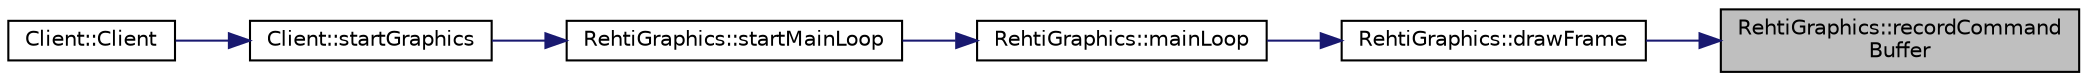 digraph "RehtiGraphics::recordCommandBuffer"
{
 // LATEX_PDF_SIZE
  edge [fontname="Helvetica",fontsize="10",labelfontname="Helvetica",labelfontsize="10"];
  node [fontname="Helvetica",fontsize="10",shape=record];
  rankdir="RL";
  Node1 [label="RehtiGraphics::recordCommand\lBuffer",height=0.2,width=0.4,color="black", fillcolor="grey75", style="filled", fontcolor="black",tooltip="Records the command buffer."];
  Node1 -> Node2 [dir="back",color="midnightblue",fontsize="10",style="solid",fontname="Helvetica"];
  Node2 [label="RehtiGraphics::drawFrame",height=0.2,width=0.4,color="black", fillcolor="white", style="filled",URL="$classRehtiGraphics.html#ac049915f0d6b38117ece68d74eaec027",tooltip="Draws a frame and records the previous frame time."];
  Node2 -> Node3 [dir="back",color="midnightblue",fontsize="10",style="solid",fontname="Helvetica"];
  Node3 [label="RehtiGraphics::mainLoop",height=0.2,width=0.4,color="black", fillcolor="white", style="filled",URL="$classRehtiGraphics.html#a82d71e93dd76cde425cc34df93cf4723",tooltip="Loops, polls events and draws frames."];
  Node3 -> Node4 [dir="back",color="midnightblue",fontsize="10",style="solid",fontname="Helvetica"];
  Node4 [label="RehtiGraphics::startMainLoop",height=0.2,width=0.4,color="black", fillcolor="white", style="filled",URL="$classRehtiGraphics.html#aba5f89e9dc6f91cfef79f525151a067d",tooltip="Starts a rendering loop until the window is closed."];
  Node4 -> Node5 [dir="back",color="midnightblue",fontsize="10",style="solid",fontname="Helvetica"];
  Node5 [label="Client::startGraphics",height=0.2,width=0.4,color="black", fillcolor="white", style="filled",URL="$classClient.html#a7b7406bdc248547627fd669a92b86d6c",tooltip="Starts the graphics library."];
  Node5 -> Node6 [dir="back",color="midnightblue",fontsize="10",style="solid",fontname="Helvetica"];
  Node6 [label="Client::Client",height=0.2,width=0.4,color="black", fillcolor="white", style="filled",URL="$classClient.html#ad3e41ed92e71d5c3717db96e68b9541b",tooltip=" "];
}
